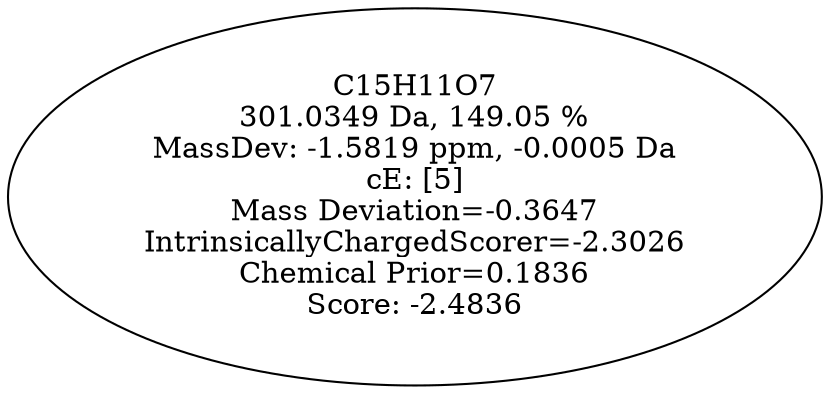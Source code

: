 strict digraph {
v1 [label="C15H11O7\n301.0349 Da, 149.05 %\nMassDev: -1.5819 ppm, -0.0005 Da\ncE: [5]\nMass Deviation=-0.3647\nIntrinsicallyChargedScorer=-2.3026\nChemical Prior=0.1836\nScore: -2.4836"];
}